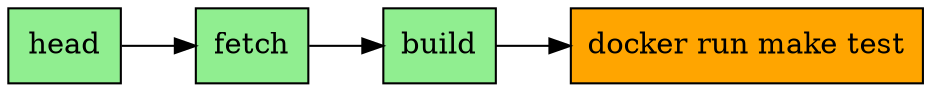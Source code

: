 digraph pipeline {
  node [shape="box"]
  rankdir=LR
  n4 [label="head",fillcolor="#90ee90",style="filled"]
  n3 [label="fetch",fillcolor="#90ee90",style="filled"]
  n4 -> n3
  n2 [label="build",fillcolor="#90ee90",style="filled"]
  n3 -> n2
  n1 [label="docker run make test",fillcolor="#ffa500",style="filled"]
  n2 -> n1
  }
